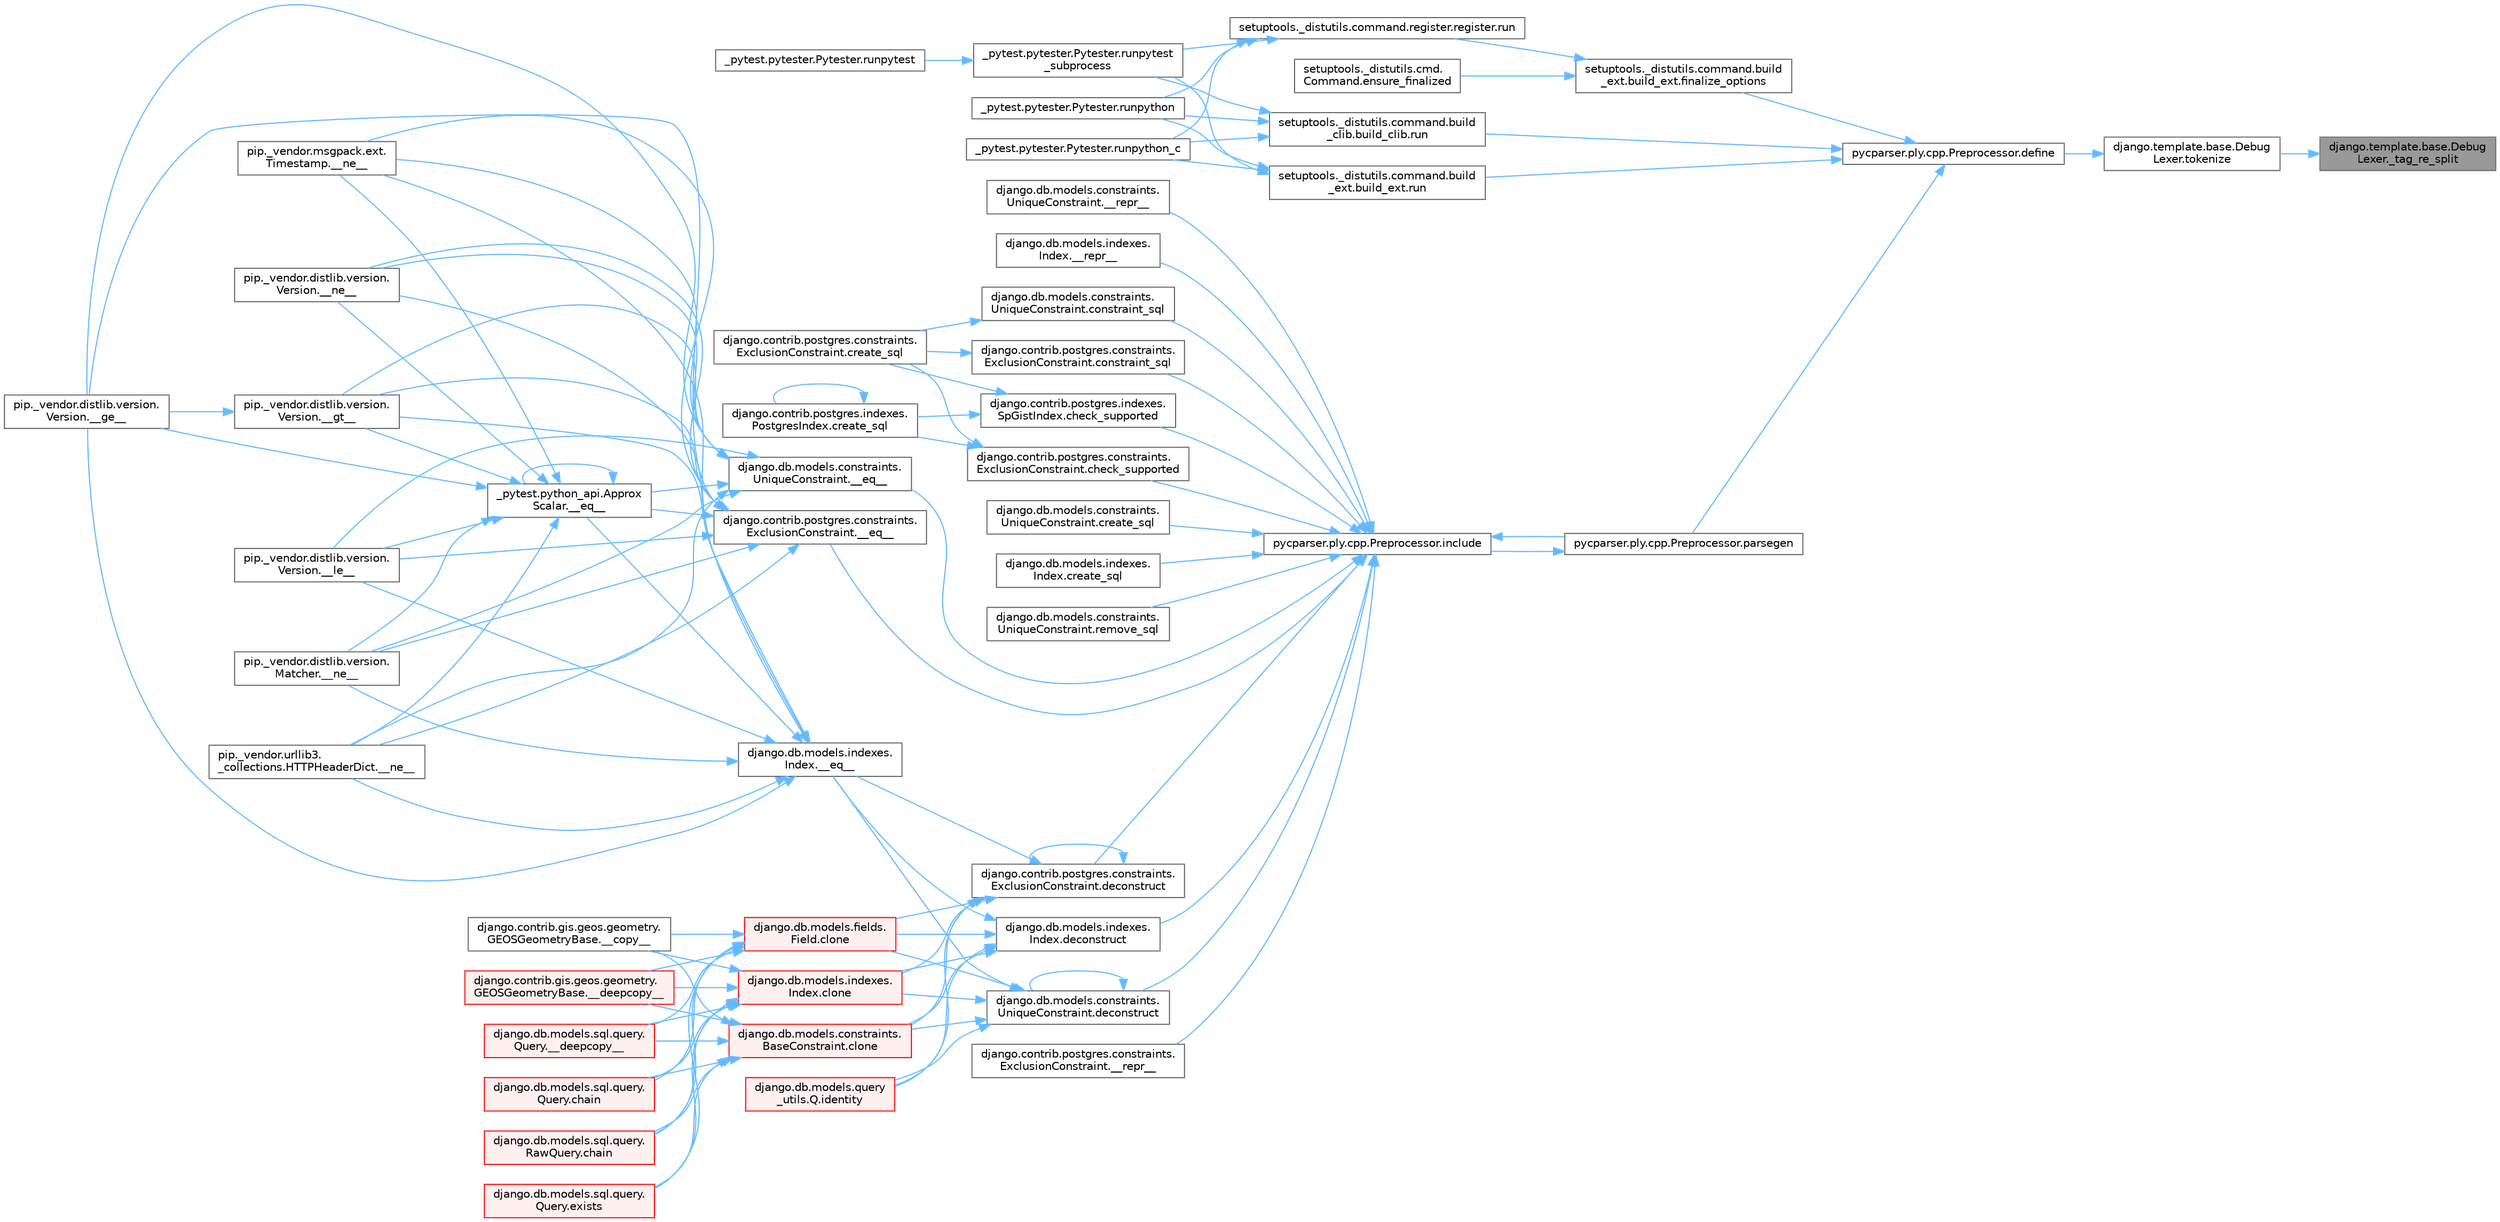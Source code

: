 digraph "django.template.base.DebugLexer._tag_re_split"
{
 // LATEX_PDF_SIZE
  bgcolor="transparent";
  edge [fontname=Helvetica,fontsize=10,labelfontname=Helvetica,labelfontsize=10];
  node [fontname=Helvetica,fontsize=10,shape=box,height=0.2,width=0.4];
  rankdir="RL";
  Node1 [id="Node000001",label="django.template.base.Debug\lLexer._tag_re_split",height=0.2,width=0.4,color="gray40", fillcolor="grey60", style="filled", fontcolor="black",tooltip=" "];
  Node1 -> Node2 [id="edge1_Node000001_Node000002",dir="back",color="steelblue1",style="solid",tooltip=" "];
  Node2 [id="Node000002",label="django.template.base.Debug\lLexer.tokenize",height=0.2,width=0.4,color="grey40", fillcolor="white", style="filled",URL="$classdjango_1_1template_1_1base_1_1_debug_lexer.html#a28bfa943ed844532c6c637f1f1ab6bd6",tooltip=" "];
  Node2 -> Node3 [id="edge2_Node000002_Node000003",dir="back",color="steelblue1",style="solid",tooltip=" "];
  Node3 [id="Node000003",label="pycparser.ply.cpp.Preprocessor.define",height=0.2,width=0.4,color="grey40", fillcolor="white", style="filled",URL="$classpycparser_1_1ply_1_1cpp_1_1_preprocessor.html#af635683ade59c1df3d343885d9cd22b7",tooltip=" "];
  Node3 -> Node4 [id="edge3_Node000003_Node000004",dir="back",color="steelblue1",style="solid",tooltip=" "];
  Node4 [id="Node000004",label="setuptools._distutils.command.build\l_ext.build_ext.finalize_options",height=0.2,width=0.4,color="grey40", fillcolor="white", style="filled",URL="$classsetuptools_1_1__distutils_1_1command_1_1build__ext_1_1build__ext.html#aa075f7186fa8165665f5896daa6fb8eb",tooltip=" "];
  Node4 -> Node5 [id="edge4_Node000004_Node000005",dir="back",color="steelblue1",style="solid",tooltip=" "];
  Node5 [id="Node000005",label="setuptools._distutils.cmd.\lCommand.ensure_finalized",height=0.2,width=0.4,color="grey40", fillcolor="white", style="filled",URL="$classsetuptools_1_1__distutils_1_1cmd_1_1_command.html#a3d586ca13afbfed87a11872fd15515ab",tooltip=" "];
  Node4 -> Node6 [id="edge5_Node000004_Node000006",dir="back",color="steelblue1",style="solid",tooltip=" "];
  Node6 [id="Node000006",label="setuptools._distutils.command.register.register.run",height=0.2,width=0.4,color="grey40", fillcolor="white", style="filled",URL="$classsetuptools_1_1__distutils_1_1command_1_1register_1_1register.html#a2c04b126757f477c907033d7f3d0e169",tooltip=" "];
  Node6 -> Node7 [id="edge6_Node000006_Node000007",dir="back",color="steelblue1",style="solid",tooltip=" "];
  Node7 [id="Node000007",label="_pytest.pytester.Pytester.runpytest\l_subprocess",height=0.2,width=0.4,color="grey40", fillcolor="white", style="filled",URL="$class__pytest_1_1pytester_1_1_pytester.html#a59323c6d6a1469a1206f1c0b8fce99c9",tooltip=" "];
  Node7 -> Node8 [id="edge7_Node000007_Node000008",dir="back",color="steelblue1",style="solid",tooltip=" "];
  Node8 [id="Node000008",label="_pytest.pytester.Pytester.runpytest",height=0.2,width=0.4,color="grey40", fillcolor="white", style="filled",URL="$class__pytest_1_1pytester_1_1_pytester.html#a2765db48ffe1b8853581d711ff43a87b",tooltip=" "];
  Node6 -> Node9 [id="edge8_Node000006_Node000009",dir="back",color="steelblue1",style="solid",tooltip=" "];
  Node9 [id="Node000009",label="_pytest.pytester.Pytester.runpython",height=0.2,width=0.4,color="grey40", fillcolor="white", style="filled",URL="$class__pytest_1_1pytester_1_1_pytester.html#a4e0c539507f15fd333cf618faf9687ef",tooltip=" "];
  Node6 -> Node10 [id="edge9_Node000006_Node000010",dir="back",color="steelblue1",style="solid",tooltip=" "];
  Node10 [id="Node000010",label="_pytest.pytester.Pytester.runpython_c",height=0.2,width=0.4,color="grey40", fillcolor="white", style="filled",URL="$class__pytest_1_1pytester_1_1_pytester.html#aea789acfe206d9c40d9a6bf54a337f2a",tooltip=" "];
  Node3 -> Node11 [id="edge10_Node000003_Node000011",dir="back",color="steelblue1",style="solid",tooltip=" "];
  Node11 [id="Node000011",label="pycparser.ply.cpp.Preprocessor.parsegen",height=0.2,width=0.4,color="grey40", fillcolor="white", style="filled",URL="$classpycparser_1_1ply_1_1cpp_1_1_preprocessor.html#aad71ed64ebab07f9eafb0b36f9108723",tooltip=" "];
  Node11 -> Node12 [id="edge11_Node000011_Node000012",dir="back",color="steelblue1",style="solid",tooltip=" "];
  Node12 [id="Node000012",label="pycparser.ply.cpp.Preprocessor.include",height=0.2,width=0.4,color="grey40", fillcolor="white", style="filled",URL="$classpycparser_1_1ply_1_1cpp_1_1_preprocessor.html#aa91b0516d72dcf45e3d21b35b84ea1e0",tooltip=" "];
  Node12 -> Node13 [id="edge12_Node000012_Node000013",dir="back",color="steelblue1",style="solid",tooltip=" "];
  Node13 [id="Node000013",label="django.contrib.postgres.constraints.\lExclusionConstraint.__eq__",height=0.2,width=0.4,color="grey40", fillcolor="white", style="filled",URL="$classdjango_1_1contrib_1_1postgres_1_1constraints_1_1_exclusion_constraint.html#af496d048323e51177e1239475f9fe47c",tooltip=" "];
  Node13 -> Node14 [id="edge13_Node000013_Node000014",dir="back",color="steelblue1",style="solid",tooltip=" "];
  Node14 [id="Node000014",label="_pytest.python_api.Approx\lScalar.__eq__",height=0.2,width=0.4,color="grey40", fillcolor="white", style="filled",URL="$class__pytest_1_1python__api_1_1_approx_scalar.html#af4601ee4ca7409927f88c83ebfc3d923",tooltip=" "];
  Node14 -> Node14 [id="edge14_Node000014_Node000014",dir="back",color="steelblue1",style="solid",tooltip=" "];
  Node14 -> Node15 [id="edge15_Node000014_Node000015",dir="back",color="steelblue1",style="solid",tooltip=" "];
  Node15 [id="Node000015",label="pip._vendor.distlib.version.\lVersion.__ge__",height=0.2,width=0.4,color="grey40", fillcolor="white", style="filled",URL="$classpip_1_1__vendor_1_1distlib_1_1version_1_1_version.html#aa6b7b889cebc687ddb5ed9040d01b1ec",tooltip=" "];
  Node14 -> Node16 [id="edge16_Node000014_Node000016",dir="back",color="steelblue1",style="solid",tooltip=" "];
  Node16 [id="Node000016",label="pip._vendor.distlib.version.\lVersion.__gt__",height=0.2,width=0.4,color="grey40", fillcolor="white", style="filled",URL="$classpip_1_1__vendor_1_1distlib_1_1version_1_1_version.html#a51cf0c8da1bb6829173ff6861b10cb5f",tooltip=" "];
  Node16 -> Node15 [id="edge17_Node000016_Node000015",dir="back",color="steelblue1",style="solid",tooltip=" "];
  Node14 -> Node17 [id="edge18_Node000014_Node000017",dir="back",color="steelblue1",style="solid",tooltip=" "];
  Node17 [id="Node000017",label="pip._vendor.distlib.version.\lVersion.__le__",height=0.2,width=0.4,color="grey40", fillcolor="white", style="filled",URL="$classpip_1_1__vendor_1_1distlib_1_1version_1_1_version.html#ae5e2c5d9b76377e286fcf92a382cbb8b",tooltip=" "];
  Node14 -> Node18 [id="edge19_Node000014_Node000018",dir="back",color="steelblue1",style="solid",tooltip=" "];
  Node18 [id="Node000018",label="pip._vendor.distlib.version.\lMatcher.__ne__",height=0.2,width=0.4,color="grey40", fillcolor="white", style="filled",URL="$classpip_1_1__vendor_1_1distlib_1_1version_1_1_matcher.html#a24f8f8a4686bff3018fee5d22f4e02f1",tooltip=" "];
  Node14 -> Node19 [id="edge20_Node000014_Node000019",dir="back",color="steelblue1",style="solid",tooltip=" "];
  Node19 [id="Node000019",label="pip._vendor.distlib.version.\lVersion.__ne__",height=0.2,width=0.4,color="grey40", fillcolor="white", style="filled",URL="$classpip_1_1__vendor_1_1distlib_1_1version_1_1_version.html#aea3cdf6db007318ab1a2e8d144e2a4a1",tooltip=" "];
  Node14 -> Node20 [id="edge21_Node000014_Node000020",dir="back",color="steelblue1",style="solid",tooltip=" "];
  Node20 [id="Node000020",label="pip._vendor.msgpack.ext.\lTimestamp.__ne__",height=0.2,width=0.4,color="grey40", fillcolor="white", style="filled",URL="$classpip_1_1__vendor_1_1msgpack_1_1ext_1_1_timestamp.html#ac38b8cada8075f7a1133b06bc99b2317",tooltip=" "];
  Node14 -> Node21 [id="edge22_Node000014_Node000021",dir="back",color="steelblue1",style="solid",tooltip=" "];
  Node21 [id="Node000021",label="pip._vendor.urllib3.\l_collections.HTTPHeaderDict.__ne__",height=0.2,width=0.4,color="grey40", fillcolor="white", style="filled",URL="$classpip_1_1__vendor_1_1urllib3_1_1__collections_1_1_h_t_t_p_header_dict.html#aa7766a9499d33160a1258e140e35a806",tooltip=" "];
  Node13 -> Node15 [id="edge23_Node000013_Node000015",dir="back",color="steelblue1",style="solid",tooltip=" "];
  Node13 -> Node16 [id="edge24_Node000013_Node000016",dir="back",color="steelblue1",style="solid",tooltip=" "];
  Node13 -> Node17 [id="edge25_Node000013_Node000017",dir="back",color="steelblue1",style="solid",tooltip=" "];
  Node13 -> Node18 [id="edge26_Node000013_Node000018",dir="back",color="steelblue1",style="solid",tooltip=" "];
  Node13 -> Node19 [id="edge27_Node000013_Node000019",dir="back",color="steelblue1",style="solid",tooltip=" "];
  Node13 -> Node20 [id="edge28_Node000013_Node000020",dir="back",color="steelblue1",style="solid",tooltip=" "];
  Node13 -> Node21 [id="edge29_Node000013_Node000021",dir="back",color="steelblue1",style="solid",tooltip=" "];
  Node12 -> Node22 [id="edge30_Node000012_Node000022",dir="back",color="steelblue1",style="solid",tooltip=" "];
  Node22 [id="Node000022",label="django.db.models.constraints.\lUniqueConstraint.__eq__",height=0.2,width=0.4,color="grey40", fillcolor="white", style="filled",URL="$classdjango_1_1db_1_1models_1_1constraints_1_1_unique_constraint.html#a1a877e5c6def4673a480b3fd44e3ad19",tooltip=" "];
  Node22 -> Node14 [id="edge31_Node000022_Node000014",dir="back",color="steelblue1",style="solid",tooltip=" "];
  Node22 -> Node15 [id="edge32_Node000022_Node000015",dir="back",color="steelblue1",style="solid",tooltip=" "];
  Node22 -> Node16 [id="edge33_Node000022_Node000016",dir="back",color="steelblue1",style="solid",tooltip=" "];
  Node22 -> Node17 [id="edge34_Node000022_Node000017",dir="back",color="steelblue1",style="solid",tooltip=" "];
  Node22 -> Node18 [id="edge35_Node000022_Node000018",dir="back",color="steelblue1",style="solid",tooltip=" "];
  Node22 -> Node19 [id="edge36_Node000022_Node000019",dir="back",color="steelblue1",style="solid",tooltip=" "];
  Node22 -> Node20 [id="edge37_Node000022_Node000020",dir="back",color="steelblue1",style="solid",tooltip=" "];
  Node22 -> Node21 [id="edge38_Node000022_Node000021",dir="back",color="steelblue1",style="solid",tooltip=" "];
  Node12 -> Node23 [id="edge39_Node000012_Node000023",dir="back",color="steelblue1",style="solid",tooltip=" "];
  Node23 [id="Node000023",label="django.contrib.postgres.constraints.\lExclusionConstraint.__repr__",height=0.2,width=0.4,color="grey40", fillcolor="white", style="filled",URL="$classdjango_1_1contrib_1_1postgres_1_1constraints_1_1_exclusion_constraint.html#a0771594ced240daa3e783f821d28adb5",tooltip=" "];
  Node12 -> Node24 [id="edge40_Node000012_Node000024",dir="back",color="steelblue1",style="solid",tooltip=" "];
  Node24 [id="Node000024",label="django.db.models.constraints.\lUniqueConstraint.__repr__",height=0.2,width=0.4,color="grey40", fillcolor="white", style="filled",URL="$classdjango_1_1db_1_1models_1_1constraints_1_1_unique_constraint.html#a182454ed288d36d2033f34e2442e63b6",tooltip=" "];
  Node12 -> Node25 [id="edge41_Node000012_Node000025",dir="back",color="steelblue1",style="solid",tooltip=" "];
  Node25 [id="Node000025",label="django.db.models.indexes.\lIndex.__repr__",height=0.2,width=0.4,color="grey40", fillcolor="white", style="filled",URL="$classdjango_1_1db_1_1models_1_1indexes_1_1_index.html#a491779817a13ed7b81a3fa01cb34b2c6",tooltip=" "];
  Node12 -> Node26 [id="edge42_Node000012_Node000026",dir="back",color="steelblue1",style="solid",tooltip=" "];
  Node26 [id="Node000026",label="django.contrib.postgres.constraints.\lExclusionConstraint.check_supported",height=0.2,width=0.4,color="grey40", fillcolor="white", style="filled",URL="$classdjango_1_1contrib_1_1postgres_1_1constraints_1_1_exclusion_constraint.html#afce44af1fdf188bca4592f852eb897c3",tooltip=" "];
  Node26 -> Node27 [id="edge43_Node000026_Node000027",dir="back",color="steelblue1",style="solid",tooltip=" "];
  Node27 [id="Node000027",label="django.contrib.postgres.constraints.\lExclusionConstraint.create_sql",height=0.2,width=0.4,color="grey40", fillcolor="white", style="filled",URL="$classdjango_1_1contrib_1_1postgres_1_1constraints_1_1_exclusion_constraint.html#a491aa9fcecb71b800a51e96a00892078",tooltip=" "];
  Node26 -> Node28 [id="edge44_Node000026_Node000028",dir="back",color="steelblue1",style="solid",tooltip=" "];
  Node28 [id="Node000028",label="django.contrib.postgres.indexes.\lPostgresIndex.create_sql",height=0.2,width=0.4,color="grey40", fillcolor="white", style="filled",URL="$classdjango_1_1contrib_1_1postgres_1_1indexes_1_1_postgres_index.html#aca4fb7bbfc0ddbcbbb35f50aeb275adc",tooltip=" "];
  Node28 -> Node28 [id="edge45_Node000028_Node000028",dir="back",color="steelblue1",style="solid",tooltip=" "];
  Node12 -> Node29 [id="edge46_Node000012_Node000029",dir="back",color="steelblue1",style="solid",tooltip=" "];
  Node29 [id="Node000029",label="django.contrib.postgres.indexes.\lSpGistIndex.check_supported",height=0.2,width=0.4,color="grey40", fillcolor="white", style="filled",URL="$classdjango_1_1contrib_1_1postgres_1_1indexes_1_1_sp_gist_index.html#aa2d05c1b3c304ae928ef271c01011447",tooltip=" "];
  Node29 -> Node27 [id="edge47_Node000029_Node000027",dir="back",color="steelblue1",style="solid",tooltip=" "];
  Node29 -> Node28 [id="edge48_Node000029_Node000028",dir="back",color="steelblue1",style="solid",tooltip=" "];
  Node12 -> Node30 [id="edge49_Node000012_Node000030",dir="back",color="steelblue1",style="solid",tooltip=" "];
  Node30 [id="Node000030",label="django.contrib.postgres.constraints.\lExclusionConstraint.constraint_sql",height=0.2,width=0.4,color="grey40", fillcolor="white", style="filled",URL="$classdjango_1_1contrib_1_1postgres_1_1constraints_1_1_exclusion_constraint.html#a9c7786d94df04c688d948011958a68c1",tooltip=" "];
  Node30 -> Node27 [id="edge50_Node000030_Node000027",dir="back",color="steelblue1",style="solid",tooltip=" "];
  Node12 -> Node31 [id="edge51_Node000012_Node000031",dir="back",color="steelblue1",style="solid",tooltip=" "];
  Node31 [id="Node000031",label="django.db.models.constraints.\lUniqueConstraint.constraint_sql",height=0.2,width=0.4,color="grey40", fillcolor="white", style="filled",URL="$classdjango_1_1db_1_1models_1_1constraints_1_1_unique_constraint.html#ad8e91d3d3fb576b5000de9908877754d",tooltip=" "];
  Node31 -> Node27 [id="edge52_Node000031_Node000027",dir="back",color="steelblue1",style="solid",tooltip=" "];
  Node12 -> Node32 [id="edge53_Node000012_Node000032",dir="back",color="steelblue1",style="solid",tooltip=" "];
  Node32 [id="Node000032",label="django.db.models.constraints.\lUniqueConstraint.create_sql",height=0.2,width=0.4,color="grey40", fillcolor="white", style="filled",URL="$classdjango_1_1db_1_1models_1_1constraints_1_1_unique_constraint.html#ad0cc45d12329073fac8ae7b419a34cae",tooltip=" "];
  Node12 -> Node33 [id="edge54_Node000012_Node000033",dir="back",color="steelblue1",style="solid",tooltip=" "];
  Node33 [id="Node000033",label="django.db.models.indexes.\lIndex.create_sql",height=0.2,width=0.4,color="grey40", fillcolor="white", style="filled",URL="$classdjango_1_1db_1_1models_1_1indexes_1_1_index.html#a7e8410dc834fe4215a58d075ccddd399",tooltip=" "];
  Node12 -> Node34 [id="edge55_Node000012_Node000034",dir="back",color="steelblue1",style="solid",tooltip=" "];
  Node34 [id="Node000034",label="django.contrib.postgres.constraints.\lExclusionConstraint.deconstruct",height=0.2,width=0.4,color="grey40", fillcolor="white", style="filled",URL="$classdjango_1_1contrib_1_1postgres_1_1constraints_1_1_exclusion_constraint.html#ad7f2b1013a1aeb3f6e584282ead19dfb",tooltip=" "];
  Node34 -> Node35 [id="edge56_Node000034_Node000035",dir="back",color="steelblue1",style="solid",tooltip=" "];
  Node35 [id="Node000035",label="django.db.models.indexes.\lIndex.__eq__",height=0.2,width=0.4,color="grey40", fillcolor="white", style="filled",URL="$classdjango_1_1db_1_1models_1_1indexes_1_1_index.html#a610477616672fd35272d94ba513c1496",tooltip=" "];
  Node35 -> Node14 [id="edge57_Node000035_Node000014",dir="back",color="steelblue1",style="solid",tooltip=" "];
  Node35 -> Node15 [id="edge58_Node000035_Node000015",dir="back",color="steelblue1",style="solid",tooltip=" "];
  Node35 -> Node16 [id="edge59_Node000035_Node000016",dir="back",color="steelblue1",style="solid",tooltip=" "];
  Node35 -> Node17 [id="edge60_Node000035_Node000017",dir="back",color="steelblue1",style="solid",tooltip=" "];
  Node35 -> Node18 [id="edge61_Node000035_Node000018",dir="back",color="steelblue1",style="solid",tooltip=" "];
  Node35 -> Node19 [id="edge62_Node000035_Node000019",dir="back",color="steelblue1",style="solid",tooltip=" "];
  Node35 -> Node20 [id="edge63_Node000035_Node000020",dir="back",color="steelblue1",style="solid",tooltip=" "];
  Node35 -> Node21 [id="edge64_Node000035_Node000021",dir="back",color="steelblue1",style="solid",tooltip=" "];
  Node34 -> Node36 [id="edge65_Node000034_Node000036",dir="back",color="steelblue1",style="solid",tooltip=" "];
  Node36 [id="Node000036",label="django.db.models.constraints.\lBaseConstraint.clone",height=0.2,width=0.4,color="red", fillcolor="#FFF0F0", style="filled",URL="$classdjango_1_1db_1_1models_1_1constraints_1_1_base_constraint.html#a0f02e73d4209006f6317758e83ccf8ac",tooltip=" "];
  Node36 -> Node37 [id="edge66_Node000036_Node000037",dir="back",color="steelblue1",style="solid",tooltip=" "];
  Node37 [id="Node000037",label="django.contrib.gis.geos.geometry.\lGEOSGeometryBase.__copy__",height=0.2,width=0.4,color="grey40", fillcolor="white", style="filled",URL="$classdjango_1_1contrib_1_1gis_1_1geos_1_1geometry_1_1_g_e_o_s_geometry_base.html#ae0f85dbfd6e6e2dab4aa9dd295340b87",tooltip=" "];
  Node36 -> Node38 [id="edge67_Node000036_Node000038",dir="back",color="steelblue1",style="solid",tooltip=" "];
  Node38 [id="Node000038",label="django.contrib.gis.geos.geometry.\lGEOSGeometryBase.__deepcopy__",height=0.2,width=0.4,color="red", fillcolor="#FFF0F0", style="filled",URL="$classdjango_1_1contrib_1_1gis_1_1geos_1_1geometry_1_1_g_e_o_s_geometry_base.html#ac6f16be987e8c98b9ecb52ccb388c18c",tooltip=" "];
  Node36 -> Node322 [id="edge68_Node000036_Node000322",dir="back",color="steelblue1",style="solid",tooltip=" "];
  Node322 [id="Node000322",label="django.db.models.sql.query.\lQuery.__deepcopy__",height=0.2,width=0.4,color="red", fillcolor="#FFF0F0", style="filled",URL="$classdjango_1_1db_1_1models_1_1sql_1_1query_1_1_query.html#a03b0d1ca81a588c179694300577a5dde",tooltip=" "];
  Node36 -> Node323 [id="edge69_Node000036_Node000323",dir="back",color="steelblue1",style="solid",tooltip=" "];
  Node323 [id="Node000323",label="django.db.models.sql.query.\lQuery.chain",height=0.2,width=0.4,color="red", fillcolor="#FFF0F0", style="filled",URL="$classdjango_1_1db_1_1models_1_1sql_1_1query_1_1_query.html#aa3fe5320676d05bc24bd69dcfc785a8f",tooltip=" "];
  Node36 -> Node329 [id="edge70_Node000036_Node000329",dir="back",color="steelblue1",style="solid",tooltip=" "];
  Node329 [id="Node000329",label="django.db.models.sql.query.\lRawQuery.chain",height=0.2,width=0.4,color="red", fillcolor="#FFF0F0", style="filled",URL="$classdjango_1_1db_1_1models_1_1sql_1_1query_1_1_raw_query.html#a7fe9f8502e3420c0378f6edce01aa68b",tooltip=" "];
  Node36 -> Node330 [id="edge71_Node000036_Node000330",dir="back",color="steelblue1",style="solid",tooltip=" "];
  Node330 [id="Node000330",label="django.db.models.sql.query.\lQuery.exists",height=0.2,width=0.4,color="red", fillcolor="#FFF0F0", style="filled",URL="$classdjango_1_1db_1_1models_1_1sql_1_1query_1_1_query.html#ae5c8bc324c4badfdcba3d115464be353",tooltip=" "];
  Node34 -> Node740 [id="edge72_Node000034_Node000740",dir="back",color="steelblue1",style="solid",tooltip=" "];
  Node740 [id="Node000740",label="django.db.models.fields.\lField.clone",height=0.2,width=0.4,color="red", fillcolor="#FFF0F0", style="filled",URL="$classdjango_1_1db_1_1models_1_1fields_1_1_field.html#aeaf9d4a620ef742dbc6414393f549ee2",tooltip=" "];
  Node740 -> Node37 [id="edge73_Node000740_Node000037",dir="back",color="steelblue1",style="solid",tooltip=" "];
  Node740 -> Node38 [id="edge74_Node000740_Node000038",dir="back",color="steelblue1",style="solid",tooltip=" "];
  Node740 -> Node322 [id="edge75_Node000740_Node000322",dir="back",color="steelblue1",style="solid",tooltip=" "];
  Node740 -> Node323 [id="edge76_Node000740_Node000323",dir="back",color="steelblue1",style="solid",tooltip=" "];
  Node740 -> Node329 [id="edge77_Node000740_Node000329",dir="back",color="steelblue1",style="solid",tooltip=" "];
  Node740 -> Node330 [id="edge78_Node000740_Node000330",dir="back",color="steelblue1",style="solid",tooltip=" "];
  Node34 -> Node742 [id="edge79_Node000034_Node000742",dir="back",color="steelblue1",style="solid",tooltip=" "];
  Node742 [id="Node000742",label="django.db.models.indexes.\lIndex.clone",height=0.2,width=0.4,color="red", fillcolor="#FFF0F0", style="filled",URL="$classdjango_1_1db_1_1models_1_1indexes_1_1_index.html#aeaccf659cbc1989e539625d16602541e",tooltip=" "];
  Node742 -> Node37 [id="edge80_Node000742_Node000037",dir="back",color="steelblue1",style="solid",tooltip=" "];
  Node742 -> Node38 [id="edge81_Node000742_Node000038",dir="back",color="steelblue1",style="solid",tooltip=" "];
  Node742 -> Node322 [id="edge82_Node000742_Node000322",dir="back",color="steelblue1",style="solid",tooltip=" "];
  Node742 -> Node323 [id="edge83_Node000742_Node000323",dir="back",color="steelblue1",style="solid",tooltip=" "];
  Node742 -> Node329 [id="edge84_Node000742_Node000329",dir="back",color="steelblue1",style="solid",tooltip=" "];
  Node742 -> Node330 [id="edge85_Node000742_Node000330",dir="back",color="steelblue1",style="solid",tooltip=" "];
  Node34 -> Node34 [id="edge86_Node000034_Node000034",dir="back",color="steelblue1",style="solid",tooltip=" "];
  Node34 -> Node762 [id="edge87_Node000034_Node000762",dir="back",color="steelblue1",style="solid",tooltip=" "];
  Node762 [id="Node000762",label="django.db.models.query\l_utils.Q.identity",height=0.2,width=0.4,color="red", fillcolor="#FFF0F0", style="filled",URL="$classdjango_1_1db_1_1models_1_1query__utils_1_1_q.html#a63129a45cd7e8fa8b4789ce076f445a3",tooltip=" "];
  Node12 -> Node739 [id="edge88_Node000012_Node000739",dir="back",color="steelblue1",style="solid",tooltip=" "];
  Node739 [id="Node000739",label="django.db.models.constraints.\lUniqueConstraint.deconstruct",height=0.2,width=0.4,color="grey40", fillcolor="white", style="filled",URL="$classdjango_1_1db_1_1models_1_1constraints_1_1_unique_constraint.html#a79dd632a14039b180b2b909fefcfce70",tooltip=" "];
  Node739 -> Node35 [id="edge89_Node000739_Node000035",dir="back",color="steelblue1",style="solid",tooltip=" "];
  Node739 -> Node36 [id="edge90_Node000739_Node000036",dir="back",color="steelblue1",style="solid",tooltip=" "];
  Node739 -> Node740 [id="edge91_Node000739_Node000740",dir="back",color="steelblue1",style="solid",tooltip=" "];
  Node739 -> Node742 [id="edge92_Node000739_Node000742",dir="back",color="steelblue1",style="solid",tooltip=" "];
  Node739 -> Node739 [id="edge93_Node000739_Node000739",dir="back",color="steelblue1",style="solid",tooltip=" "];
  Node739 -> Node762 [id="edge94_Node000739_Node000762",dir="back",color="steelblue1",style="solid",tooltip=" "];
  Node12 -> Node763 [id="edge95_Node000012_Node000763",dir="back",color="steelblue1",style="solid",tooltip=" "];
  Node763 [id="Node000763",label="django.db.models.indexes.\lIndex.deconstruct",height=0.2,width=0.4,color="grey40", fillcolor="white", style="filled",URL="$classdjango_1_1db_1_1models_1_1indexes_1_1_index.html#ad28ee8ce2b1da28df32f78ea1c2d9741",tooltip=" "];
  Node763 -> Node35 [id="edge96_Node000763_Node000035",dir="back",color="steelblue1",style="solid",tooltip=" "];
  Node763 -> Node36 [id="edge97_Node000763_Node000036",dir="back",color="steelblue1",style="solid",tooltip=" "];
  Node763 -> Node740 [id="edge98_Node000763_Node000740",dir="back",color="steelblue1",style="solid",tooltip=" "];
  Node763 -> Node742 [id="edge99_Node000763_Node000742",dir="back",color="steelblue1",style="solid",tooltip=" "];
  Node763 -> Node762 [id="edge100_Node000763_Node000762",dir="back",color="steelblue1",style="solid",tooltip=" "];
  Node12 -> Node11 [id="edge101_Node000012_Node000011",dir="back",color="steelblue1",style="solid",tooltip=" "];
  Node12 -> Node764 [id="edge102_Node000012_Node000764",dir="back",color="steelblue1",style="solid",tooltip=" "];
  Node764 [id="Node000764",label="django.db.models.constraints.\lUniqueConstraint.remove_sql",height=0.2,width=0.4,color="grey40", fillcolor="white", style="filled",URL="$classdjango_1_1db_1_1models_1_1constraints_1_1_unique_constraint.html#ab15414e4b19d874a865c00e01427dfd1",tooltip=" "];
  Node3 -> Node2614 [id="edge103_Node000003_Node002614",dir="back",color="steelblue1",style="solid",tooltip=" "];
  Node2614 [id="Node002614",label="setuptools._distutils.command.build\l_clib.build_clib.run",height=0.2,width=0.4,color="grey40", fillcolor="white", style="filled",URL="$classsetuptools_1_1__distutils_1_1command_1_1build__clib_1_1build__clib.html#a393bb0c46da6620f45b2207b28eabae8",tooltip=" "];
  Node2614 -> Node7 [id="edge104_Node002614_Node000007",dir="back",color="steelblue1",style="solid",tooltip=" "];
  Node2614 -> Node9 [id="edge105_Node002614_Node000009",dir="back",color="steelblue1",style="solid",tooltip=" "];
  Node2614 -> Node10 [id="edge106_Node002614_Node000010",dir="back",color="steelblue1",style="solid",tooltip=" "];
  Node3 -> Node1602 [id="edge107_Node000003_Node001602",dir="back",color="steelblue1",style="solid",tooltip=" "];
  Node1602 [id="Node001602",label="setuptools._distutils.command.build\l_ext.build_ext.run",height=0.2,width=0.4,color="grey40", fillcolor="white", style="filled",URL="$classsetuptools_1_1__distutils_1_1command_1_1build__ext_1_1build__ext.html#a13d40a5647e9e67aeff713ab014a6bef",tooltip=" "];
  Node1602 -> Node7 [id="edge108_Node001602_Node000007",dir="back",color="steelblue1",style="solid",tooltip=" "];
  Node1602 -> Node9 [id="edge109_Node001602_Node000009",dir="back",color="steelblue1",style="solid",tooltip=" "];
  Node1602 -> Node10 [id="edge110_Node001602_Node000010",dir="back",color="steelblue1",style="solid",tooltip=" "];
}
